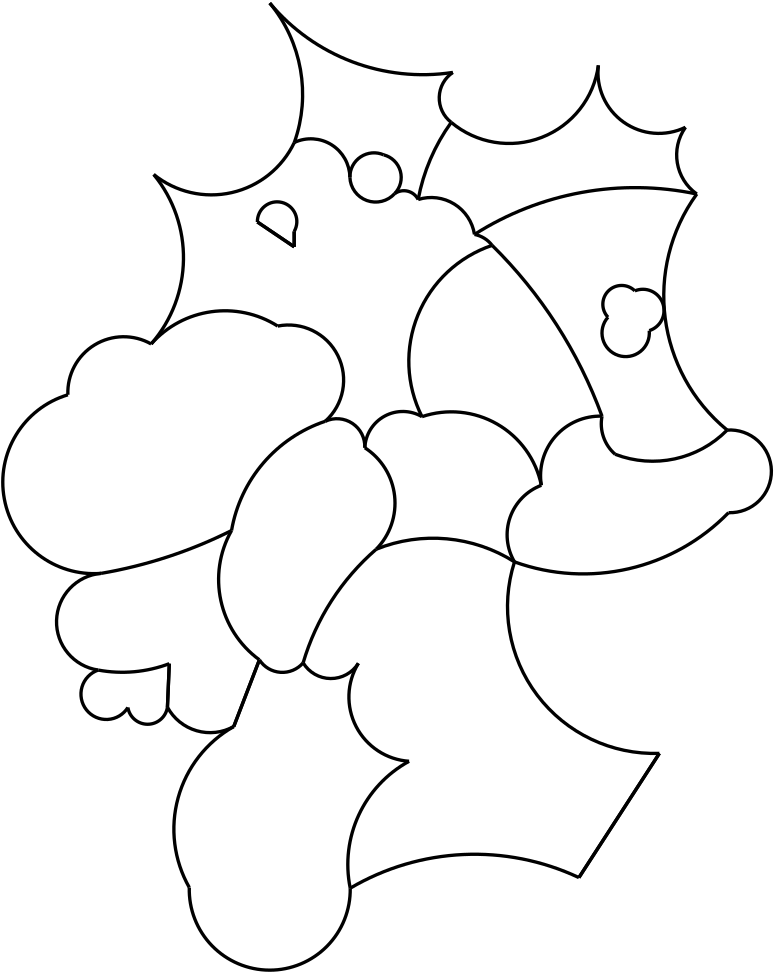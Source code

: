 <?xml version="1.0"?>
<!DOCTYPE ipe SYSTEM "ipe.dtd">
<ipe version="70005" creator="Ipe 7.1.1">
<info created="D:20110803231932" modified="D:20121130210450"/>
<ipestyle name="basic">
<pen name="heavier" value="0.8"/>
<pen name="fat" value="1.2"/>
<pen name="ultrafat" value="2"/>
<color name="red" value="1 0 0"/>
<color name="green" value="0 1 0"/>
<color name="blue" value="0 0 1"/>
<color name="yellow" value="1 1 0"/>
<color name="orange" value="1 0.647 0"/>
<color name="gold" value="1 0.843 0"/>
<color name="purple" value="0.627 0.125 0.941"/>
<color name="gray" value="0.745"/>
<color name="lightblue" value="0.678 0.847 0.902"/>
<color name="lightcyan" value="0.878 1 1"/>
<color name="lightgray" value="0.827"/>
<color name="lightgreen" value="0.565 0.933 0.565"/>
<color name="lightyellow" value="1 1 0.878"/>
<dashstyle name="dashed" value="[4] 0"/>
<dashstyle name="dotted" value="[1 3] 0"/>
<dashstyle name="dash dotted" value="[4 2 1 2] 0"/>
<dashstyle name="dash dot dotted" value="[4 2 1 2 1 2] 0"/>
</ipestyle>
<page>
<layer name="alpha"/>
<layer name="beta"/>
<view layers="beta" active="beta"/>
<path layer="beta" stroke="black" pen="fat">
160.143 553.976 m
159.472 538.321 l
</path>
<path stroke="black" pen="fat">
145.232 538.211 m
-9.13153 0 0 9.13153 137.472 543.024 134.56 551.679 a
</path>
<path layer="alpha" stroke="gray" pen="fat">
145.232 538.211 m
134.56 551.679 l
</path>
<path layer="beta" stroke="black" pen="fat">
159.472 538.321 m
7.20707 0 0 -7.20707 152.343 539.381 145.232 538.211 a
</path>
<path layer="alpha" stroke="gray" pen="fat">
159.472 538.321 m
145.232 538.211 l
</path>
<path layer="beta" stroke="black" pen="fat">
160.143 553.976 m
47.8398 0 0 -47.8398 143.23 598.727 134.56 551.679 a
</path>
<path layer="alpha" stroke="gray" pen="fat">
160.143 553.976 m
134.56 551.679 l
</path>
<path layer="beta" stroke="black" pen="fat">
159.472 538.321 m
160.143 553.976 l
</path>
<path stroke="black" pen="fat">
134.56 551.679 m
17.5288 0 0 -17.5288 137.074 569.026 135.576 586.491 a
</path>
<path layer="alpha" stroke="gray" pen="fat">
134.56 551.679 m
135.576 586.491 l
</path>
<path layer="beta" stroke="black" pen="fat">
183.347 531.351 m
17.4819 0 0 -17.4819 174.853 546.631 159.472 538.321 a
</path>
<path layer="alpha" stroke="gray" pen="fat">
183.347 531.351 m
159.472 538.321 l
</path>
<path layer="beta" stroke="black" pen="fat">
192.576 555.366 m
183.347 531.351 l
</path>
<path layer="alpha" stroke="gray" pen="fat">
191.86 712.993 m
205.108 709.591 l
</path>
<path layer="beta" stroke="black" pen="fat">
205.108 704.042 m
191.86 712.993 l
</path>
<path stroke="black" pen="fat">
205.108 709.591 m
205.108 704.042 l
</path>
<path stroke="black" pen="fat">
182.551 601.911 m
168.117 0 0 -168.117 107.2 752.196 135.576 586.491 a
</path>
<path layer="alpha" stroke="gray" pen="fat">
182.551 601.911 m
135.576 586.491 l
</path>
<path layer="beta" stroke="black" pen="fat">
199.162 675.52 m
19.8597 0 0 -19.8597 203.045 656.044 216.297 641.252 a
</path>
<path layer="alpha" stroke="gray" pen="fat">
199.162 675.52 m
216.297 641.252 l
</path>
<path layer="beta" stroke="black" pen="fat">
153.617 669.074 m
35.4956 0 0 -35.4956 180.178 645.527 199.162 675.52 a
</path>
<path layer="alpha" stroke="gray" pen="fat">
153.617 669.074 m
199.162 675.52 l
</path>
<path layer="beta" stroke="black" pen="fat">
123.633 650.779 m
20.1018 0 0 -20.1018 143.719 651.578 153.617 669.074 a
</path>
<path layer="alpha" stroke="gray" pen="fat">
123.633 650.779 m
153.617 669.074 l
</path>
<path layer="beta" stroke="black" pen="fat">
135.576 586.491 m
32.8853 0 0 -32.8853 133.087 619.282 123.633 650.779 a
</path>
<path layer="alpha" stroke="gray" pen="fat">
135.576 586.491 m
123.633 650.779 l
</path>
<path layer="beta" stroke="black" pen="fat">
192.576 555.366 m
35.7787 0 0 -35.7787 213.674 584.262 182.551 601.911 a
</path>
<path layer="alpha" stroke="gray" pen="fat">
192.576 555.366 m
182.551 601.911 l
</path>
<path layer="beta" stroke="black" pen="fat">
182.551 601.911 m
50.5856 0 0 -50.5856 232.398 593.297 216.297 641.252 a
</path>
<path layer="alpha" stroke="gray" pen="fat">
182.551 601.911 m
216.297 641.252 l
</path>
<path layer="beta" stroke="black" pen="fat">
230.528 631.718 m
23.7292 0 0 -23.7292 217.668 611.776 234.646 595.198 a
</path>
<path layer="alpha" stroke="gray" pen="fat">
230.528 631.718 m
234.646 595.198 l
</path>
<path layer="beta" stroke="black" pen="fat">
216.297 641.252 m
10.0438 0 0 -10.0438 220.492 632.126 230.528 631.718 a
</path>
<path layer="alpha" stroke="gray" pen="fat">
216.297 641.252 m
230.528 631.718 l
</path>
<path layer="beta" stroke="black" pen="fat">
208.33 554.292 m
9.83423 0 0 -9.83423 200.852 560.679 192.576 555.366 a
</path>
<path layer="alpha" stroke="gray" pen="fat">
208.33 554.292 m
192.576 555.366 l
</path>
<path layer="beta" stroke="black" pen="fat">
237.331 737.16 m
8.3907 0 0 -8.3907 235.242 729.034 241.27 723.197 a
</path>
<path layer="alpha" stroke="gray" pen="fat">
237.331 737.16 m
241.27 723.197 l
</path>
<path layer="beta" stroke="black" pen="fat">
225.158 729.104 m
8.69282 0 0 -8.69282 233.85 729.194 237.331 737.16 a
</path>
<path layer="alpha" stroke="gray" pen="fat">
225.158 729.104 m
237.331 737.16 l
</path>
<path stroke="gray" pen="fat">
241.27 723.197 m
225.158 729.104 l
</path>
<path layer="beta" stroke="black" pen="fat">
183.347 531.351 m
192.576 555.366 l
</path>
<path stroke="black" pen="fat">
167.339 473.415 m
42.4503 0 0 -42.4503 204.241 494.398 183.347 531.351 a
</path>
<path layer="alpha" stroke="gray" pen="fat">
167.339 473.415 m
183.347 531.351 l
</path>
<path layer="beta" stroke="black" pen="fat">
225.274 473.161 m
-28.9753 0 0 28.9753 196.304 472.627 167.339 473.415 a
</path>
<path layer="alpha" stroke="gray" pen="fat">
225.274 473.161 m
167.339 473.415 l
</path>
<path layer="beta" stroke="black" pen="fat">
191.86 712.993 m
205.108 704.042 l
</path>
<path stroke="black" pen="fat">
205.108 704.042 m
205.108 709.591 l
</path>
<path stroke="black" pen="fat">
205.154 741.621 m
14.073 0 0 -14.073 211.087 728.86 225.158 729.104 a
</path>
<path layer="alpha" stroke="gray" pen="fat">
205.154 741.621 m
225.158 729.104 l
</path>
<path layer="beta" stroke="black" pen="fat">
241.27 723.197 m
5.76225 0 0 -5.76225 244.59 718.487 249.736 721.08 a
</path>
<path layer="alpha" stroke="gray" pen="fat">
241.27 723.197 m
249.736 721.08 l
</path>
<path layer="beta" stroke="black" pen="fat">
270.008 708.514 m
10.4639 0 0 -10.4639 268.033 698.238 276.357 704.579 a
</path>
<path layer="alpha" stroke="gray" pen="fat">
270.008 708.514 m
276.357 704.579 l
</path>
<path layer="beta" stroke="black" pen="fat">
249.736 721.08 m
15.7533 0 0 -15.7533 254.449 706.048 270.008 708.514 a
</path>
<path layer="alpha" stroke="gray" pen="fat">
249.736 721.08 m
270.008 708.514 l
</path>
<path layer="beta" stroke="black" pen="fat">
230.528 631.718 m
13.7029 0 0 -13.7029 244.215 631.068 251.116 642.907 a
</path>
<path layer="alpha" stroke="gray" pen="fat">
230.528 631.718 m
251.116 642.907 l
</path>
<path layer="beta" stroke="black" pen="fat">
251.116 642.907 m
33.058 0 0 -33.058 261.691 611.586 294.08 618.202 a
</path>
<path layer="alpha" stroke="gray" pen="fat">
251.116 642.907 m
294.08 618.202 l
</path>
<path layer="beta" stroke="black" pen="fat">
251.116 642.907 m
44.0877 0 0 -44.0877 290.457 662.807 276.357 704.579 a
</path>
<path layer="alpha" stroke="gray" pen="fat">
251.116 642.907 m
276.357 704.579 l
</path>
<path layer="beta" stroke="black" pen="fat">
276.357 704.579 m
167.011 0 0 -167.011 159.094 585.659 315.921 643.086 a
</path>
<path layer="alpha" stroke="gray" pen="fat">
276.357 704.579 m
315.921 643.086 l
</path>
<path stroke="gray" pen="fat">
327.736 688.199 m
332.927 673.877 l
</path>
<path stroke="gray" pen="fat">
318.069 678.72 m
327.736 688.199 l
</path>
<path stroke="gray" pen="fat">
332.927 673.877 m
318.069 678.72 l
</path>
<path layer="beta" stroke="black" pen="fat">
208.33 554.292 m
86.4993 0 0 -86.4993 291.299 529.833 234.646 595.198 a
</path>
<path layer="alpha" stroke="gray" pen="fat">
208.33 554.292 m
234.646 595.198 l
</path>
<path layer="beta" stroke="black" pen="fat">
246.461 518.846 m
23.2271 0 0 -23.2271 248.032 542.02 228.201 554.113 a
</path>
<path layer="alpha" stroke="gray" pen="fat">
246.461 518.846 m
228.201 554.113 l
</path>
<path layer="beta" stroke="black" pen="fat">
228.201 554.113 m
11.6472 0 0 -11.6472 218.32 560.28 208.33 554.292 a
</path>
<path layer="alpha" stroke="gray" pen="fat">
228.201 554.113 m
208.33 554.292 l
</path>
<path layer="beta" stroke="black" pen="fat">
225.274 473.161 m
42.3733 0 0 -42.3733 266.785 481.665 246.461 518.846 a
</path>
<path layer="alpha" stroke="gray" pen="fat">
225.274 473.161 m
246.461 518.846 l
</path>
<path layer="beta" stroke="black" pen="fat">
234.646 595.198 m
54.7794 0 0 -54.7794 255.077 544.371 284.413 590.633 a
</path>
<path layer="alpha" stroke="gray" pen="fat">
234.646 595.198 m
284.413 590.633 l
</path>
<path layer="beta" stroke="black" pen="fat">
336.571 521.695 m
307.604 476.973 l
</path>
<path stroke="black" pen="fat">
249.736 721.08 m
69.1429 0 0 -69.1429 317.704 708.389 261.639 748.854 a
</path>
<path layer="alpha" stroke="gray" pen="fat">
249.736 721.08 m
261.639 748.854 l
</path>
<path layer="beta" stroke="black" pen="fat">
270.008 708.514 m
107.767 0 0 -107.767 327.863 617.593 350.039 723.054 a
</path>
<path layer="alpha" stroke="gray" pen="fat">
270.008 708.514 m
350.039 723.054 l
</path>
<path layer="beta" stroke="black" pen="fat">
320.645 629.371 m
14.5288 0 0 -14.5288 330.186 640.328 315.921 643.086 a
</path>
<path layer="alpha" stroke="gray" pen="fat">
320.645 629.371 m
315.921 643.086 l
</path>
<path layer="beta" stroke="black" pen="fat">
360.965 638.074 m
37.6446 0 0 -37.6446 334.16 664.506 320.645 629.371 a
</path>
<path layer="alpha" stroke="gray" pen="fat">
360.965 638.074 m
320.645 629.371 l
</path>
<path layer="beta" stroke="black" pen="fat">
284.413 590.633 m
19.0964 0 0 -19.0964 300.854 600.347 294.08 618.202 a
</path>
<path layer="alpha" stroke="gray" pen="fat">
284.413 590.633 m
294.08 618.202 l
</path>
<path layer="beta" stroke="black" pen="fat">
294.08 618.202 m
21.4469 0 0 -21.4469 315.248 621.65 315.921 643.086 a
</path>
<path layer="alpha" stroke="gray" pen="fat">
294.08 618.202 m
315.921 643.086 l
</path>
<path layer="beta" stroke="black" pen="fat">
360.965 638.074 m
-14.8881 0 0 14.8881 362.008 623.222 361.473 608.344 a
</path>
<path layer="alpha" stroke="gray" pen="fat">
360.965 638.074 m
361.473 608.344 l
</path>
<path layer="beta" stroke="black" pen="fat">
361.473 608.344 m
73.0059 0 0 -73.0059 309.195 659.304 284.413 590.633 a
</path>
<path layer="alpha" stroke="gray" pen="fat">
361.473 608.344 m
284.413 590.633 l
</path>
<path layer="beta" stroke="black" pen="fat">
262.229 766.836 m
71.7646 0 0 -71.7646 251.411 837.781 196.307 791.806 a
</path>
<path layer="alpha" stroke="gray" pen="fat">
262.229 766.836 m
196.307 791.806 l
</path>
<path layer="beta" stroke="black" pen="fat">
196.307 791.806 m
51.6047 0 0 -51.6047 156.536 758.923 205.154 741.621 a
</path>
<path layer="alpha" stroke="gray" pen="fat">
196.307 791.806 m
205.154 741.621 l
</path>
<path layer="beta" stroke="black" pen="fat">
261.639 748.854 m
11.0817 0 0 -11.0817 268.402 757.633 262.229 766.836 a
</path>
<path layer="alpha" stroke="gray" pen="fat">
261.639 748.854 m
262.229 766.836 l
</path>
<path layer="beta" stroke="black" pen="fat">
205.154 741.621 m
33.0534 0 0 -33.0534 175.298 755.803 154.529 730.089 a
</path>
<path layer="alpha" stroke="gray" pen="fat">
205.154 741.621 m
154.529 730.089 l
</path>
<path layer="beta" stroke="black" pen="fat">
154.529 730.089 m
47.2323 0 0 -47.2323 118.022 700.12 153.617 669.074 a
</path>
<path layer="alpha" stroke="gray" pen="fat">
154.529 730.089 m
153.617 669.074 l
</path>
<path layer="beta" stroke="black" pen="fat">
336.571 521.695 m
52.8608 0 0 -52.8608 334.76 574.525 284.413 590.633 a
</path>
<path layer="alpha" stroke="gray" pen="fat">
336.571 521.695 m
284.413 590.633 l
</path>
<path layer="beta" stroke="black" pen="fat">
225.274 473.161 m
88.1939 0 0 -88.1939 270.045 397.176 307.604 476.973 a
</path>
<path layer="alpha" stroke="gray" pen="fat">
225.274 473.161 m
307.604 476.973 l
</path>
<path layer="beta" stroke="black" pen="fat">
307.604 476.973 m
336.571 521.695 l
</path>
<path stroke="black" pen="fat">
350.039 723.054 m
17.2461 0 0 -17.2461 360.039 737.105 345.973 747.084 a
</path>
<path layer="alpha" stroke="gray" pen="fat">
350.039 723.054 m
345.973 747.084 l
</path>
<path layer="beta" stroke="black" pen="fat">
345.973 747.084 m
21.9304 0 0 -21.9304 336.394 766.812 314.614 769.377 a
</path>
<path layer="alpha" stroke="gray" pen="fat">
345.973 747.084 m
314.614 769.377 l
</path>
<path layer="beta" stroke="black" pen="fat">
314.614 769.377 m
32.4073 0 0 -32.4073 282.491 773.662 261.639 748.854 a
</path>
<path layer="alpha" stroke="gray" pen="fat">
314.614 769.377 m
261.639 748.854 l
</path>
<path layer="beta" stroke="black" pen="fat">
360.965 638.074 m
62.5428 0 0 -62.5428 400.697 686.375 350.039 723.054 a
</path>
<path layer="alpha" stroke="gray" pen="fat">
360.965 638.074 m
350.039 723.054 l
</path>
<path layer="beta" stroke="black" pen="fat">
191.86 712.993 m
-7.10057 0 0 7.10057 198.959 713.142 205.108 709.591 a
</path>
<path stroke="black">
225.135 695.568 m
225.135 695.568 l
225.135 695.568 l
225.135 695.568 l
h
</path>
<path stroke="black" pen="fat">
241.27 723.197 m
-9.26169 0 0 9.26169 234.414 729.424 225.158 729.104 a
</path>
<path stroke="black" pen="fat">
318.069 678.72 m
8.52752 0 0 8.52752 324.439 673.051 332.927 673.877 a
</path>
<path stroke="black" pen="fat">
327.736 688.199 m
-7.62342 0 0 7.62342 330.622 681.143 332.927 673.877 a
</path>
<path stroke="black" pen="fat">
318.069 678.72 m
6.77056 0 0 -6.77056 322.988 683.372 327.736 688.199 a
</path>
</page>
</ipe>
